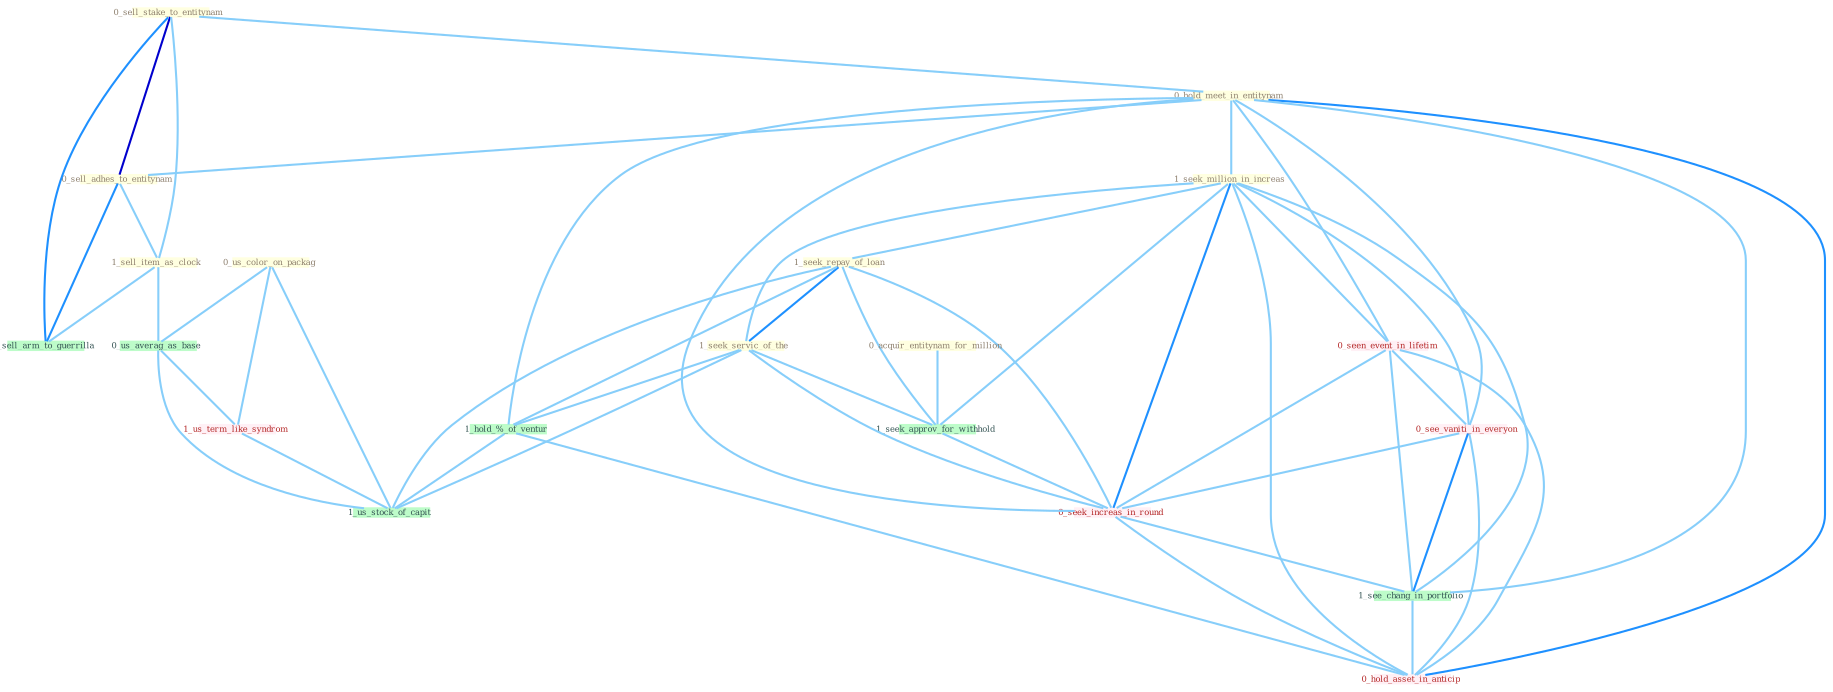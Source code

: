 Graph G{ 
    node
    [shape=polygon,style=filled,width=.5,height=.06,color="#BDFCC9",fixedsize=true,fontsize=4,
    fontcolor="#2f4f4f"];
    {node
    [color="#ffffe0", fontcolor="#8b7d6b"] "0_sell_stake_to_entitynam " "0_us_color_on_packag " "0_hold_meet_in_entitynam " "0_sell_adhes_to_entitynam " "1_seek_million_in_increas " "1_seek_repay_of_loan " "1_sell_item_as_clock " "1_seek_servic_of_the " "0_acquir_entitynam_for_million "}
{node [color="#fff0f5", fontcolor="#b22222"] "0_seen_event_in_lifetim " "1_us_term_like_syndrom " "0_see_vaniti_in_everyon " "0_seek_increas_in_round " "0_hold_asset_in_anticip "}
edge [color="#B0E2FF"];

	"0_sell_stake_to_entitynam " -- "0_hold_meet_in_entitynam " [w="1", color="#87cefa" ];
	"0_sell_stake_to_entitynam " -- "0_sell_adhes_to_entitynam " [w="3", color="#0000cd" , len=0.6];
	"0_sell_stake_to_entitynam " -- "1_sell_item_as_clock " [w="1", color="#87cefa" ];
	"0_sell_stake_to_entitynam " -- "0_sell_arm_to_guerrilla " [w="2", color="#1e90ff" , len=0.8];
	"0_us_color_on_packag " -- "0_us_averag_as_base " [w="1", color="#87cefa" ];
	"0_us_color_on_packag " -- "1_us_term_like_syndrom " [w="1", color="#87cefa" ];
	"0_us_color_on_packag " -- "1_us_stock_of_capit " [w="1", color="#87cefa" ];
	"0_hold_meet_in_entitynam " -- "0_sell_adhes_to_entitynam " [w="1", color="#87cefa" ];
	"0_hold_meet_in_entitynam " -- "1_seek_million_in_increas " [w="1", color="#87cefa" ];
	"0_hold_meet_in_entitynam " -- "0_seen_event_in_lifetim " [w="1", color="#87cefa" ];
	"0_hold_meet_in_entitynam " -- "1_hold_%_of_ventur " [w="1", color="#87cefa" ];
	"0_hold_meet_in_entitynam " -- "0_see_vaniti_in_everyon " [w="1", color="#87cefa" ];
	"0_hold_meet_in_entitynam " -- "0_seek_increas_in_round " [w="1", color="#87cefa" ];
	"0_hold_meet_in_entitynam " -- "1_see_chang_in_portfolio " [w="1", color="#87cefa" ];
	"0_hold_meet_in_entitynam " -- "0_hold_asset_in_anticip " [w="2", color="#1e90ff" , len=0.8];
	"0_sell_adhes_to_entitynam " -- "1_sell_item_as_clock " [w="1", color="#87cefa" ];
	"0_sell_adhes_to_entitynam " -- "0_sell_arm_to_guerrilla " [w="2", color="#1e90ff" , len=0.8];
	"1_seek_million_in_increas " -- "1_seek_repay_of_loan " [w="1", color="#87cefa" ];
	"1_seek_million_in_increas " -- "1_seek_servic_of_the " [w="1", color="#87cefa" ];
	"1_seek_million_in_increas " -- "0_seen_event_in_lifetim " [w="1", color="#87cefa" ];
	"1_seek_million_in_increas " -- "1_seek_approv_for_withhold " [w="1", color="#87cefa" ];
	"1_seek_million_in_increas " -- "0_see_vaniti_in_everyon " [w="1", color="#87cefa" ];
	"1_seek_million_in_increas " -- "0_seek_increas_in_round " [w="2", color="#1e90ff" , len=0.8];
	"1_seek_million_in_increas " -- "1_see_chang_in_portfolio " [w="1", color="#87cefa" ];
	"1_seek_million_in_increas " -- "0_hold_asset_in_anticip " [w="1", color="#87cefa" ];
	"1_seek_repay_of_loan " -- "1_seek_servic_of_the " [w="2", color="#1e90ff" , len=0.8];
	"1_seek_repay_of_loan " -- "1_seek_approv_for_withhold " [w="1", color="#87cefa" ];
	"1_seek_repay_of_loan " -- "1_hold_%_of_ventur " [w="1", color="#87cefa" ];
	"1_seek_repay_of_loan " -- "0_seek_increas_in_round " [w="1", color="#87cefa" ];
	"1_seek_repay_of_loan " -- "1_us_stock_of_capit " [w="1", color="#87cefa" ];
	"1_sell_item_as_clock " -- "0_us_averag_as_base " [w="1", color="#87cefa" ];
	"1_sell_item_as_clock " -- "0_sell_arm_to_guerrilla " [w="1", color="#87cefa" ];
	"1_seek_servic_of_the " -- "1_seek_approv_for_withhold " [w="1", color="#87cefa" ];
	"1_seek_servic_of_the " -- "1_hold_%_of_ventur " [w="1", color="#87cefa" ];
	"1_seek_servic_of_the " -- "0_seek_increas_in_round " [w="1", color="#87cefa" ];
	"1_seek_servic_of_the " -- "1_us_stock_of_capit " [w="1", color="#87cefa" ];
	"0_acquir_entitynam_for_million " -- "1_seek_approv_for_withhold " [w="1", color="#87cefa" ];
	"0_seen_event_in_lifetim " -- "0_see_vaniti_in_everyon " [w="1", color="#87cefa" ];
	"0_seen_event_in_lifetim " -- "0_seek_increas_in_round " [w="1", color="#87cefa" ];
	"0_seen_event_in_lifetim " -- "1_see_chang_in_portfolio " [w="1", color="#87cefa" ];
	"0_seen_event_in_lifetim " -- "0_hold_asset_in_anticip " [w="1", color="#87cefa" ];
	"0_us_averag_as_base " -- "1_us_term_like_syndrom " [w="1", color="#87cefa" ];
	"0_us_averag_as_base " -- "1_us_stock_of_capit " [w="1", color="#87cefa" ];
	"1_us_term_like_syndrom " -- "1_us_stock_of_capit " [w="1", color="#87cefa" ];
	"1_seek_approv_for_withhold " -- "0_seek_increas_in_round " [w="1", color="#87cefa" ];
	"1_hold_%_of_ventur " -- "1_us_stock_of_capit " [w="1", color="#87cefa" ];
	"1_hold_%_of_ventur " -- "0_hold_asset_in_anticip " [w="1", color="#87cefa" ];
	"0_see_vaniti_in_everyon " -- "0_seek_increas_in_round " [w="1", color="#87cefa" ];
	"0_see_vaniti_in_everyon " -- "1_see_chang_in_portfolio " [w="2", color="#1e90ff" , len=0.8];
	"0_see_vaniti_in_everyon " -- "0_hold_asset_in_anticip " [w="1", color="#87cefa" ];
	"0_seek_increas_in_round " -- "1_see_chang_in_portfolio " [w="1", color="#87cefa" ];
	"0_seek_increas_in_round " -- "0_hold_asset_in_anticip " [w="1", color="#87cefa" ];
	"1_see_chang_in_portfolio " -- "0_hold_asset_in_anticip " [w="1", color="#87cefa" ];
}
